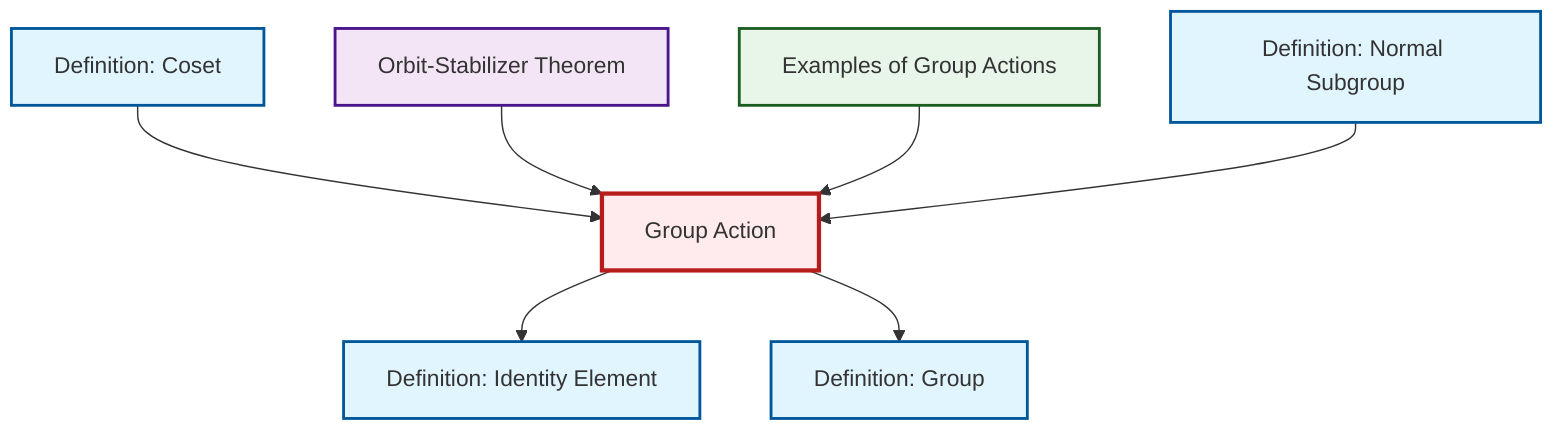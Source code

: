 graph TD
    classDef definition fill:#e1f5fe,stroke:#01579b,stroke-width:2px
    classDef theorem fill:#f3e5f5,stroke:#4a148c,stroke-width:2px
    classDef axiom fill:#fff3e0,stroke:#e65100,stroke-width:2px
    classDef example fill:#e8f5e9,stroke:#1b5e20,stroke-width:2px
    classDef current fill:#ffebee,stroke:#b71c1c,stroke-width:3px
    def-normal-subgroup["Definition: Normal Subgroup"]:::definition
    thm-orbit-stabilizer["Orbit-Stabilizer Theorem"]:::theorem
    def-coset["Definition: Coset"]:::definition
    def-identity-element["Definition: Identity Element"]:::definition
    def-group-action["Group Action"]:::definition
    def-group["Definition: Group"]:::definition
    ex-group-action-examples["Examples of Group Actions"]:::example
    def-coset --> def-group-action
    thm-orbit-stabilizer --> def-group-action
    def-group-action --> def-identity-element
    ex-group-action-examples --> def-group-action
    def-group-action --> def-group
    def-normal-subgroup --> def-group-action
    class def-group-action current